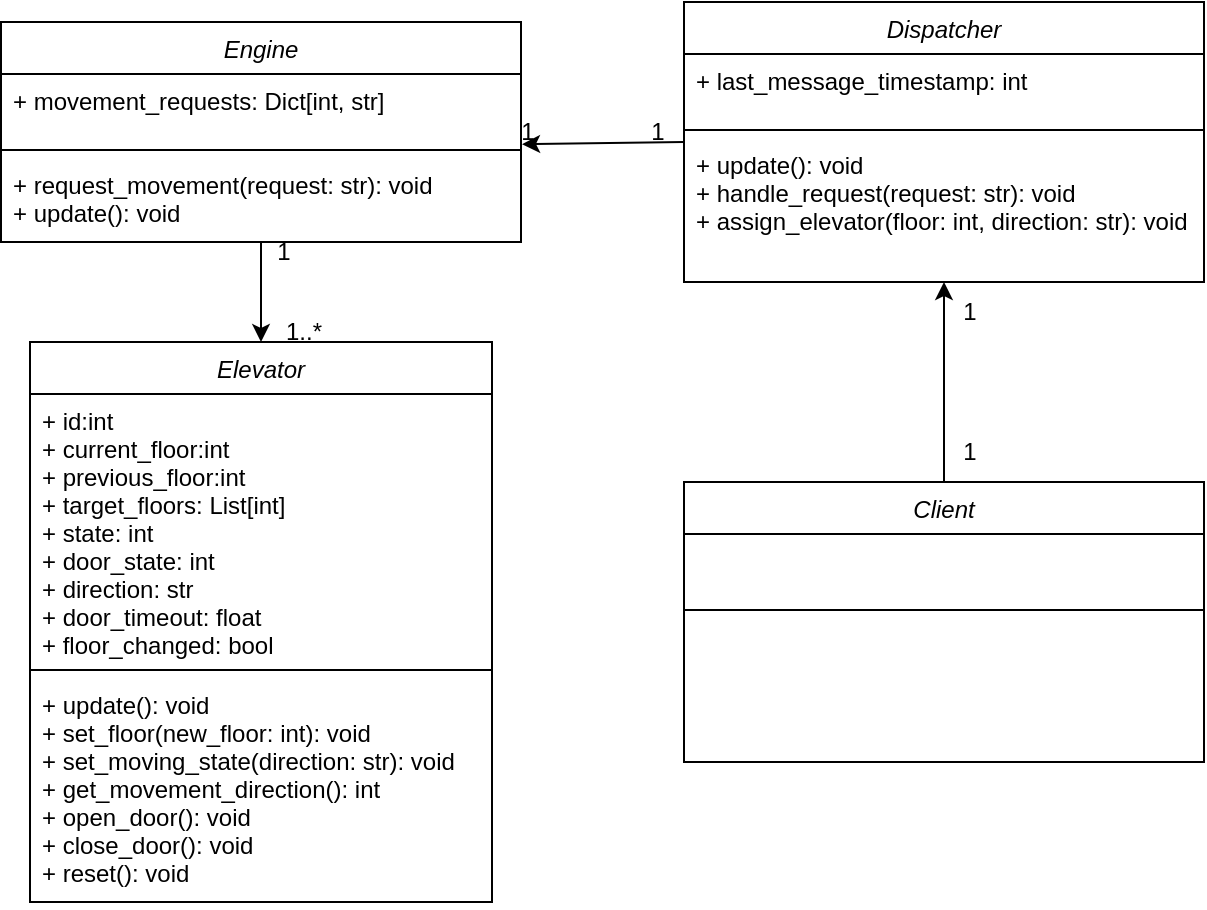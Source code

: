 <mxfile version="26.1.1">
  <diagram id="C5RBs43oDa-KdzZeNtuy" name="Page-1">
    <mxGraphModel dx="616" dy="675" grid="1" gridSize="10" guides="1" tooltips="1" connect="1" arrows="1" fold="1" page="1" pageScale="1" pageWidth="827" pageHeight="1169" math="0" shadow="0">
      <root>
        <mxCell id="WIyWlLk6GJQsqaUBKTNV-0" />
        <mxCell id="WIyWlLk6GJQsqaUBKTNV-1" parent="WIyWlLk6GJQsqaUBKTNV-0" />
        <mxCell id="zkfFHV4jXpPFQw0GAbJ--0" value="Elevator" style="swimlane;fontStyle=2;align=center;verticalAlign=top;childLayout=stackLayout;horizontal=1;startSize=26;horizontalStack=0;resizeParent=1;resizeLast=0;collapsible=1;marginBottom=0;rounded=0;shadow=0;strokeWidth=1;" parent="WIyWlLk6GJQsqaUBKTNV-1" vertex="1">
          <mxGeometry x="183" y="300" width="231" height="280" as="geometry">
            <mxRectangle x="230" y="140" width="160" height="26" as="alternateBounds" />
          </mxGeometry>
        </mxCell>
        <mxCell id="zkfFHV4jXpPFQw0GAbJ--1" value="+ id:int&#xa;+ current_floor:int&#xa;+ previous_floor:int&#xa;+ target_floors: List[int]&#xa;+ state: int&#xa;+ door_state: int&#xa;+ direction: str&#xa;+ door_timeout: float&#xa;+ floor_changed: bool&#xa;" style="text;align=left;verticalAlign=top;spacingLeft=4;spacingRight=4;overflow=hidden;rotatable=0;points=[[0,0.5],[1,0.5]];portConstraint=eastwest;" parent="zkfFHV4jXpPFQw0GAbJ--0" vertex="1">
          <mxGeometry y="26" width="231" height="134" as="geometry" />
        </mxCell>
        <mxCell id="zkfFHV4jXpPFQw0GAbJ--4" value="" style="line;html=1;strokeWidth=1;align=left;verticalAlign=middle;spacingTop=-1;spacingLeft=3;spacingRight=3;rotatable=0;labelPosition=right;points=[];portConstraint=eastwest;" parent="zkfFHV4jXpPFQw0GAbJ--0" vertex="1">
          <mxGeometry y="160" width="231" height="8" as="geometry" />
        </mxCell>
        <mxCell id="9I3vjrT1MGOUzFmDRQDv-0" value="+ update(): void&#xa;+ set_floor(new_floor: int): void&#xa;+ set_moving_state(direction: str): void&#xa;+ get_movement_direction(): int&#xa;+ open_door(): void&#xa;+ close_door(): void&#xa;+ reset(): void" style="text;align=left;verticalAlign=top;spacingLeft=4;spacingRight=4;overflow=hidden;rotatable=0;points=[[0,0.5],[1,0.5]];portConstraint=eastwest;" vertex="1" parent="zkfFHV4jXpPFQw0GAbJ--0">
          <mxGeometry y="168" width="231" height="112" as="geometry" />
        </mxCell>
        <mxCell id="9I3vjrT1MGOUzFmDRQDv-1" value="Dispatcher" style="swimlane;fontStyle=2;align=center;verticalAlign=top;childLayout=stackLayout;horizontal=1;startSize=26;horizontalStack=0;resizeParent=1;resizeLast=0;collapsible=1;marginBottom=0;rounded=0;shadow=0;strokeWidth=1;" vertex="1" parent="WIyWlLk6GJQsqaUBKTNV-1">
          <mxGeometry x="510" y="130" width="260" height="140" as="geometry">
            <mxRectangle x="230" y="140" width="160" height="26" as="alternateBounds" />
          </mxGeometry>
        </mxCell>
        <mxCell id="9I3vjrT1MGOUzFmDRQDv-18" value="" style="endArrow=classic;html=1;rounded=0;entryX=1.002;entryY=0.137;entryDx=0;entryDy=0;entryPerimeter=0;" edge="1" parent="9I3vjrT1MGOUzFmDRQDv-1" target="9I3vjrT1MGOUzFmDRQDv-7">
          <mxGeometry width="50" height="50" relative="1" as="geometry">
            <mxPoint y="70" as="sourcePoint" />
            <mxPoint x="50" y="20" as="targetPoint" />
          </mxGeometry>
        </mxCell>
        <mxCell id="9I3vjrT1MGOUzFmDRQDv-2" value="+ last_message_timestamp: int&#xa;&#xa;" style="text;align=left;verticalAlign=top;spacingLeft=4;spacingRight=4;overflow=hidden;rotatable=0;points=[[0,0.5],[1,0.5]];portConstraint=eastwest;" vertex="1" parent="9I3vjrT1MGOUzFmDRQDv-1">
          <mxGeometry y="26" width="260" height="34" as="geometry" />
        </mxCell>
        <mxCell id="9I3vjrT1MGOUzFmDRQDv-3" value="" style="line;html=1;strokeWidth=1;align=left;verticalAlign=middle;spacingTop=-1;spacingLeft=3;spacingRight=3;rotatable=0;labelPosition=right;points=[];portConstraint=eastwest;" vertex="1" parent="9I3vjrT1MGOUzFmDRQDv-1">
          <mxGeometry y="60" width="260" height="8" as="geometry" />
        </mxCell>
        <mxCell id="9I3vjrT1MGOUzFmDRQDv-4" value="+ update(): void&#xa;+ handle_request(request: str): void&#xa;+ assign_elevator(floor: int, direction: str): void" style="text;align=left;verticalAlign=top;spacingLeft=4;spacingRight=4;overflow=hidden;rotatable=0;points=[[0,0.5],[1,0.5]];portConstraint=eastwest;" vertex="1" parent="9I3vjrT1MGOUzFmDRQDv-1">
          <mxGeometry y="68" width="260" height="62" as="geometry" />
        </mxCell>
        <mxCell id="9I3vjrT1MGOUzFmDRQDv-19" style="edgeStyle=orthogonalEdgeStyle;rounded=0;orthogonalLoop=1;jettySize=auto;html=1;entryX=0.5;entryY=0;entryDx=0;entryDy=0;" edge="1" parent="WIyWlLk6GJQsqaUBKTNV-1" source="9I3vjrT1MGOUzFmDRQDv-5" target="zkfFHV4jXpPFQw0GAbJ--0">
          <mxGeometry relative="1" as="geometry" />
        </mxCell>
        <mxCell id="9I3vjrT1MGOUzFmDRQDv-5" value="Engine" style="swimlane;fontStyle=2;align=center;verticalAlign=top;childLayout=stackLayout;horizontal=1;startSize=26;horizontalStack=0;resizeParent=1;resizeLast=0;collapsible=1;marginBottom=0;rounded=0;shadow=0;strokeWidth=1;" vertex="1" parent="WIyWlLk6GJQsqaUBKTNV-1">
          <mxGeometry x="168.5" y="140" width="260" height="110" as="geometry">
            <mxRectangle x="230" y="140" width="160" height="26" as="alternateBounds" />
          </mxGeometry>
        </mxCell>
        <mxCell id="9I3vjrT1MGOUzFmDRQDv-6" value="+ movement_requests: Dict[int, str]&#xa;&#xa;" style="text;align=left;verticalAlign=top;spacingLeft=4;spacingRight=4;overflow=hidden;rotatable=0;points=[[0,0.5],[1,0.5]];portConstraint=eastwest;" vertex="1" parent="9I3vjrT1MGOUzFmDRQDv-5">
          <mxGeometry y="26" width="260" height="34" as="geometry" />
        </mxCell>
        <mxCell id="9I3vjrT1MGOUzFmDRQDv-7" value="" style="line;html=1;strokeWidth=1;align=left;verticalAlign=middle;spacingTop=-1;spacingLeft=3;spacingRight=3;rotatable=0;labelPosition=right;points=[];portConstraint=eastwest;" vertex="1" parent="9I3vjrT1MGOUzFmDRQDv-5">
          <mxGeometry y="60" width="260" height="8" as="geometry" />
        </mxCell>
        <mxCell id="9I3vjrT1MGOUzFmDRQDv-8" value="+ request_movement(request: str): void&#xa;+ update(): void&#xa;" style="text;align=left;verticalAlign=top;spacingLeft=4;spacingRight=4;overflow=hidden;rotatable=0;points=[[0,0.5],[1,0.5]];portConstraint=eastwest;" vertex="1" parent="9I3vjrT1MGOUzFmDRQDv-5">
          <mxGeometry y="68" width="260" height="42" as="geometry" />
        </mxCell>
        <mxCell id="9I3vjrT1MGOUzFmDRQDv-13" style="edgeStyle=orthogonalEdgeStyle;rounded=0;orthogonalLoop=1;jettySize=auto;html=1;entryX=0.5;entryY=1;entryDx=0;entryDy=0;" edge="1" parent="WIyWlLk6GJQsqaUBKTNV-1" source="9I3vjrT1MGOUzFmDRQDv-9" target="9I3vjrT1MGOUzFmDRQDv-1">
          <mxGeometry relative="1" as="geometry" />
        </mxCell>
        <mxCell id="9I3vjrT1MGOUzFmDRQDv-9" value="Client" style="swimlane;fontStyle=2;align=center;verticalAlign=top;childLayout=stackLayout;horizontal=1;startSize=26;horizontalStack=0;resizeParent=1;resizeLast=0;collapsible=1;marginBottom=0;rounded=0;shadow=0;strokeWidth=1;" vertex="1" parent="WIyWlLk6GJQsqaUBKTNV-1">
          <mxGeometry x="510" y="370" width="260" height="140" as="geometry">
            <mxRectangle x="230" y="140" width="160" height="26" as="alternateBounds" />
          </mxGeometry>
        </mxCell>
        <mxCell id="9I3vjrT1MGOUzFmDRQDv-10" value="&#xa;" style="text;align=left;verticalAlign=top;spacingLeft=4;spacingRight=4;overflow=hidden;rotatable=0;points=[[0,0.5],[1,0.5]];portConstraint=eastwest;" vertex="1" parent="9I3vjrT1MGOUzFmDRQDv-9">
          <mxGeometry y="26" width="260" height="34" as="geometry" />
        </mxCell>
        <mxCell id="9I3vjrT1MGOUzFmDRQDv-11" value="" style="line;html=1;strokeWidth=1;align=left;verticalAlign=middle;spacingTop=-1;spacingLeft=3;spacingRight=3;rotatable=0;labelPosition=right;points=[];portConstraint=eastwest;" vertex="1" parent="9I3vjrT1MGOUzFmDRQDv-9">
          <mxGeometry y="60" width="260" height="8" as="geometry" />
        </mxCell>
        <mxCell id="9I3vjrT1MGOUzFmDRQDv-22" value="1" style="text;html=1;align=center;verticalAlign=middle;whiteSpace=wrap;rounded=0;" vertex="1" parent="WIyWlLk6GJQsqaUBKTNV-1">
          <mxGeometry x="414" y="180" width="36" height="30" as="geometry" />
        </mxCell>
        <mxCell id="9I3vjrT1MGOUzFmDRQDv-23" value="1" style="text;html=1;align=center;verticalAlign=middle;whiteSpace=wrap;rounded=0;" vertex="1" parent="WIyWlLk6GJQsqaUBKTNV-1">
          <mxGeometry x="280" y="240" width="60" height="30" as="geometry" />
        </mxCell>
        <mxCell id="9I3vjrT1MGOUzFmDRQDv-24" value="1..*" style="text;html=1;align=center;verticalAlign=middle;whiteSpace=wrap;rounded=0;" vertex="1" parent="WIyWlLk6GJQsqaUBKTNV-1">
          <mxGeometry x="290" y="280" width="60" height="30" as="geometry" />
        </mxCell>
        <mxCell id="9I3vjrT1MGOUzFmDRQDv-27" value="1" style="text;html=1;align=center;verticalAlign=middle;whiteSpace=wrap;rounded=0;" vertex="1" parent="WIyWlLk6GJQsqaUBKTNV-1">
          <mxGeometry x="484" y="180" width="26" height="30" as="geometry" />
        </mxCell>
        <mxCell id="9I3vjrT1MGOUzFmDRQDv-28" value="1" style="text;html=1;align=center;verticalAlign=middle;whiteSpace=wrap;rounded=0;" vertex="1" parent="WIyWlLk6GJQsqaUBKTNV-1">
          <mxGeometry x="640" y="270" width="26" height="30" as="geometry" />
        </mxCell>
        <mxCell id="9I3vjrT1MGOUzFmDRQDv-29" value="1" style="text;html=1;align=center;verticalAlign=middle;whiteSpace=wrap;rounded=0;" vertex="1" parent="WIyWlLk6GJQsqaUBKTNV-1">
          <mxGeometry x="640" y="340" width="26" height="30" as="geometry" />
        </mxCell>
      </root>
    </mxGraphModel>
  </diagram>
</mxfile>
